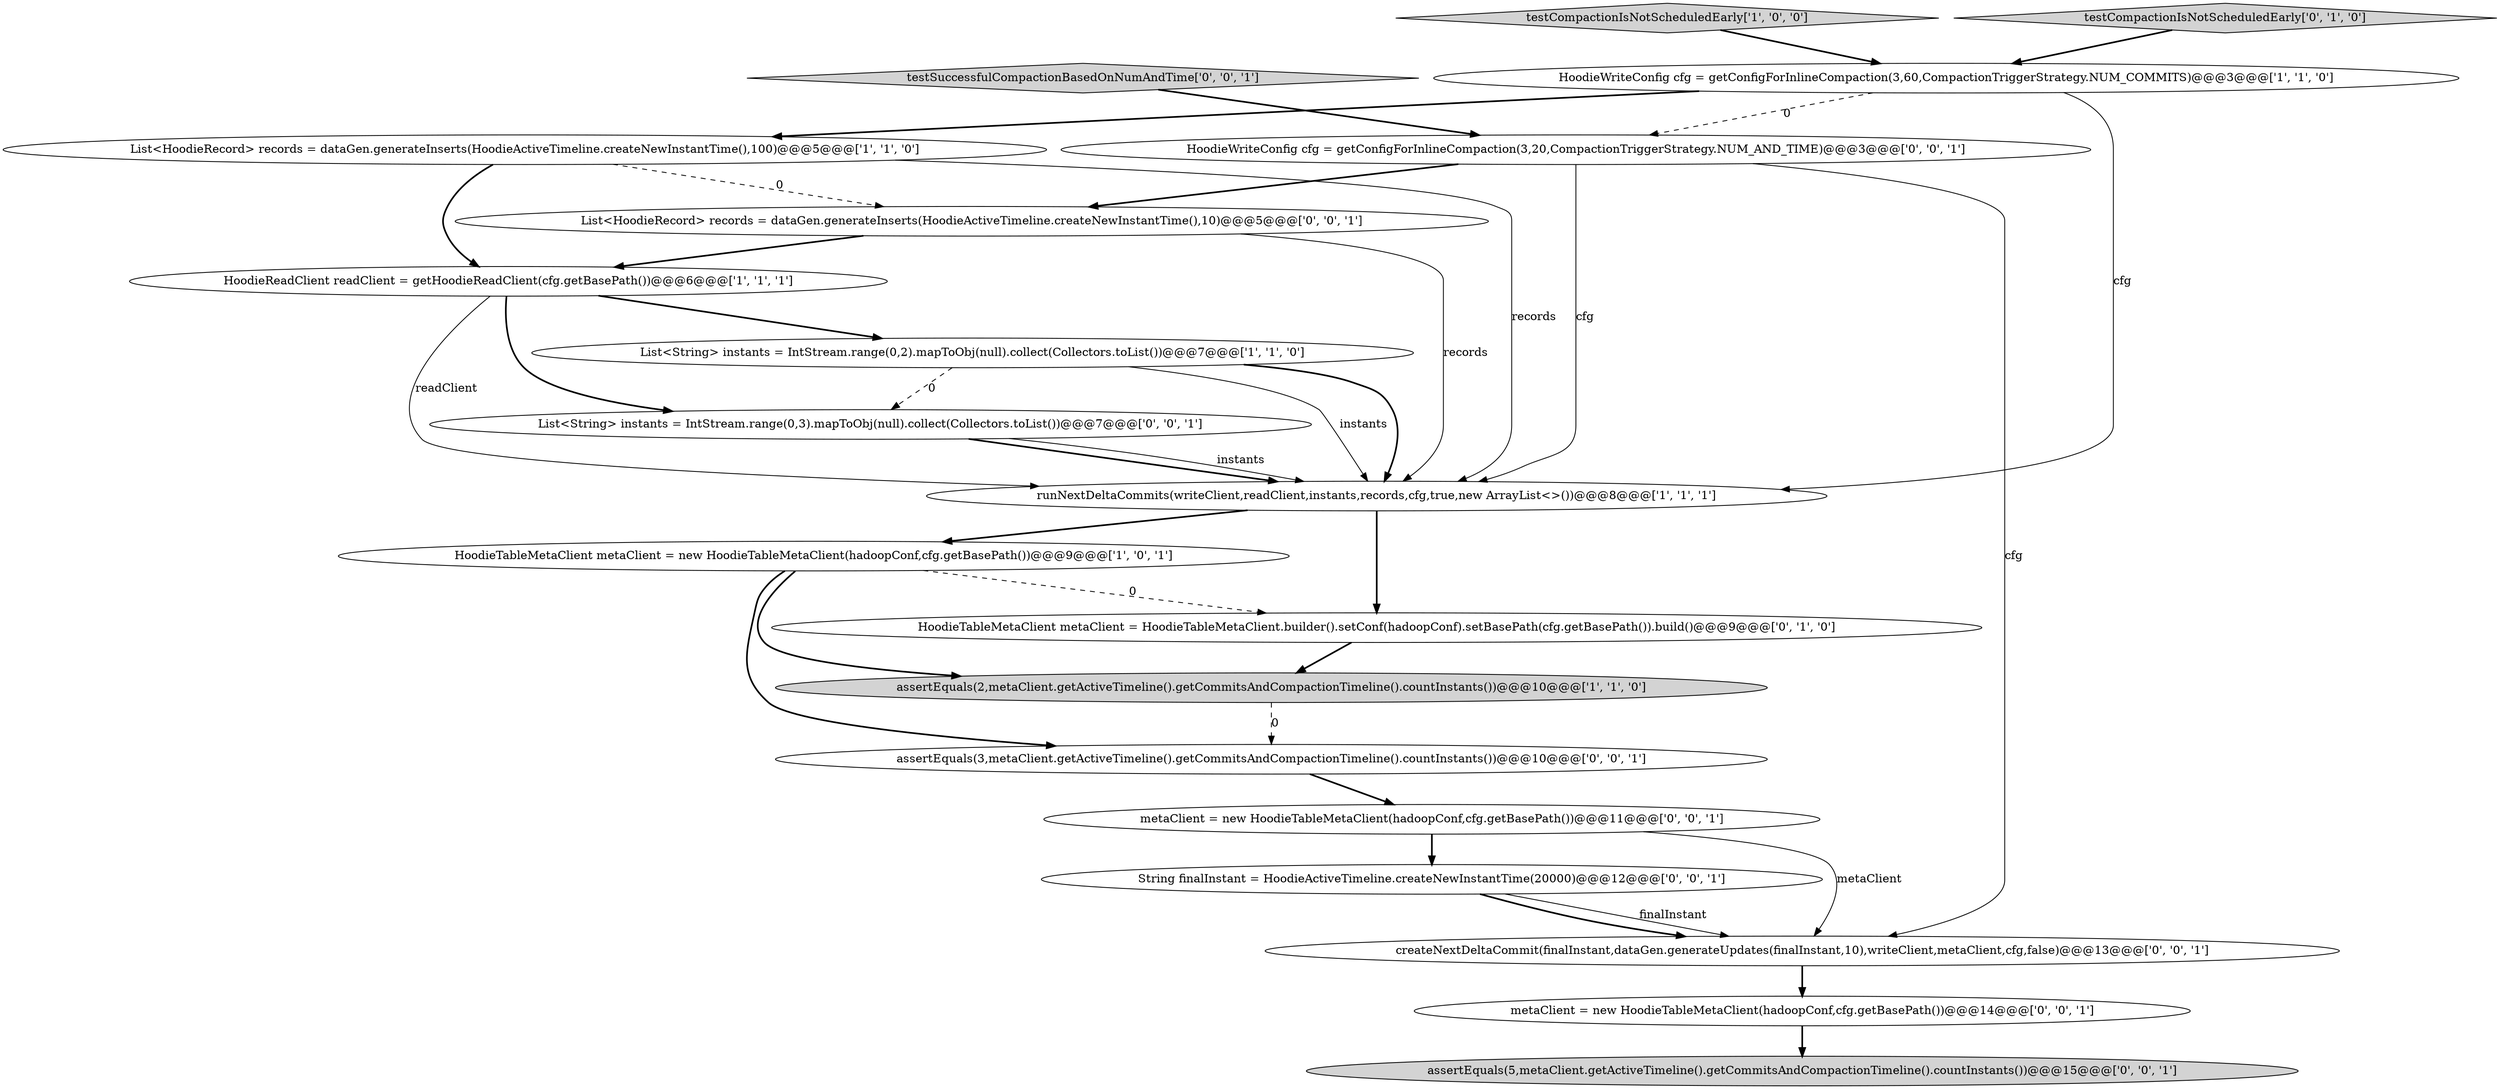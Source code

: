 digraph {
1 [style = filled, label = "assertEquals(2,metaClient.getActiveTimeline().getCommitsAndCompactionTimeline().countInstants())@@@10@@@['1', '1', '0']", fillcolor = lightgray, shape = ellipse image = "AAA0AAABBB1BBB"];
17 [style = filled, label = "HoodieWriteConfig cfg = getConfigForInlineCompaction(3,20,CompactionTriggerStrategy.NUM_AND_TIME)@@@3@@@['0', '0', '1']", fillcolor = white, shape = ellipse image = "AAA0AAABBB3BBB"];
6 [style = filled, label = "testCompactionIsNotScheduledEarly['1', '0', '0']", fillcolor = lightgray, shape = diamond image = "AAA0AAABBB1BBB"];
10 [style = filled, label = "List<String> instants = IntStream.range(0,3).mapToObj(null).collect(Collectors.toList())@@@7@@@['0', '0', '1']", fillcolor = white, shape = ellipse image = "AAA0AAABBB3BBB"];
19 [style = filled, label = "assertEquals(5,metaClient.getActiveTimeline().getCommitsAndCompactionTimeline().countInstants())@@@15@@@['0', '0', '1']", fillcolor = lightgray, shape = ellipse image = "AAA0AAABBB3BBB"];
15 [style = filled, label = "testSuccessfulCompactionBasedOnNumAndTime['0', '0', '1']", fillcolor = lightgray, shape = diamond image = "AAA0AAABBB3BBB"];
4 [style = filled, label = "List<HoodieRecord> records = dataGen.generateInserts(HoodieActiveTimeline.createNewInstantTime(),100)@@@5@@@['1', '1', '0']", fillcolor = white, shape = ellipse image = "AAA0AAABBB1BBB"];
7 [style = filled, label = "List<String> instants = IntStream.range(0,2).mapToObj(null).collect(Collectors.toList())@@@7@@@['1', '1', '0']", fillcolor = white, shape = ellipse image = "AAA0AAABBB1BBB"];
16 [style = filled, label = "metaClient = new HoodieTableMetaClient(hadoopConf,cfg.getBasePath())@@@14@@@['0', '0', '1']", fillcolor = white, shape = ellipse image = "AAA0AAABBB3BBB"];
2 [style = filled, label = "runNextDeltaCommits(writeClient,readClient,instants,records,cfg,true,new ArrayList<>())@@@8@@@['1', '1', '1']", fillcolor = white, shape = ellipse image = "AAA0AAABBB1BBB"];
13 [style = filled, label = "String finalInstant = HoodieActiveTimeline.createNewInstantTime(20000)@@@12@@@['0', '0', '1']", fillcolor = white, shape = ellipse image = "AAA0AAABBB3BBB"];
14 [style = filled, label = "createNextDeltaCommit(finalInstant,dataGen.generateUpdates(finalInstant,10),writeClient,metaClient,cfg,false)@@@13@@@['0', '0', '1']", fillcolor = white, shape = ellipse image = "AAA0AAABBB3BBB"];
11 [style = filled, label = "assertEquals(3,metaClient.getActiveTimeline().getCommitsAndCompactionTimeline().countInstants())@@@10@@@['0', '0', '1']", fillcolor = white, shape = ellipse image = "AAA0AAABBB3BBB"];
12 [style = filled, label = "metaClient = new HoodieTableMetaClient(hadoopConf,cfg.getBasePath())@@@11@@@['0', '0', '1']", fillcolor = white, shape = ellipse image = "AAA0AAABBB3BBB"];
9 [style = filled, label = "testCompactionIsNotScheduledEarly['0', '1', '0']", fillcolor = lightgray, shape = diamond image = "AAA0AAABBB2BBB"];
0 [style = filled, label = "HoodieTableMetaClient metaClient = new HoodieTableMetaClient(hadoopConf,cfg.getBasePath())@@@9@@@['1', '0', '1']", fillcolor = white, shape = ellipse image = "AAA0AAABBB1BBB"];
8 [style = filled, label = "HoodieTableMetaClient metaClient = HoodieTableMetaClient.builder().setConf(hadoopConf).setBasePath(cfg.getBasePath()).build()@@@9@@@['0', '1', '0']", fillcolor = white, shape = ellipse image = "AAA1AAABBB2BBB"];
18 [style = filled, label = "List<HoodieRecord> records = dataGen.generateInserts(HoodieActiveTimeline.createNewInstantTime(),10)@@@5@@@['0', '0', '1']", fillcolor = white, shape = ellipse image = "AAA0AAABBB3BBB"];
5 [style = filled, label = "HoodieReadClient readClient = getHoodieReadClient(cfg.getBasePath())@@@6@@@['1', '1', '1']", fillcolor = white, shape = ellipse image = "AAA0AAABBB1BBB"];
3 [style = filled, label = "HoodieWriteConfig cfg = getConfigForInlineCompaction(3,60,CompactionTriggerStrategy.NUM_COMMITS)@@@3@@@['1', '1', '0']", fillcolor = white, shape = ellipse image = "AAA0AAABBB1BBB"];
18->2 [style = solid, label="records"];
5->2 [style = solid, label="readClient"];
3->17 [style = dashed, label="0"];
10->2 [style = bold, label=""];
11->12 [style = bold, label=""];
1->11 [style = dashed, label="0"];
14->16 [style = bold, label=""];
17->18 [style = bold, label=""];
16->19 [style = bold, label=""];
4->5 [style = bold, label=""];
9->3 [style = bold, label=""];
18->5 [style = bold, label=""];
12->14 [style = solid, label="metaClient"];
7->2 [style = bold, label=""];
5->10 [style = bold, label=""];
0->11 [style = bold, label=""];
0->1 [style = bold, label=""];
4->2 [style = solid, label="records"];
2->8 [style = bold, label=""];
12->13 [style = bold, label=""];
8->1 [style = bold, label=""];
3->2 [style = solid, label="cfg"];
17->14 [style = solid, label="cfg"];
17->2 [style = solid, label="cfg"];
6->3 [style = bold, label=""];
10->2 [style = solid, label="instants"];
4->18 [style = dashed, label="0"];
2->0 [style = bold, label=""];
13->14 [style = solid, label="finalInstant"];
13->14 [style = bold, label=""];
7->2 [style = solid, label="instants"];
0->8 [style = dashed, label="0"];
3->4 [style = bold, label=""];
5->7 [style = bold, label=""];
7->10 [style = dashed, label="0"];
15->17 [style = bold, label=""];
}
